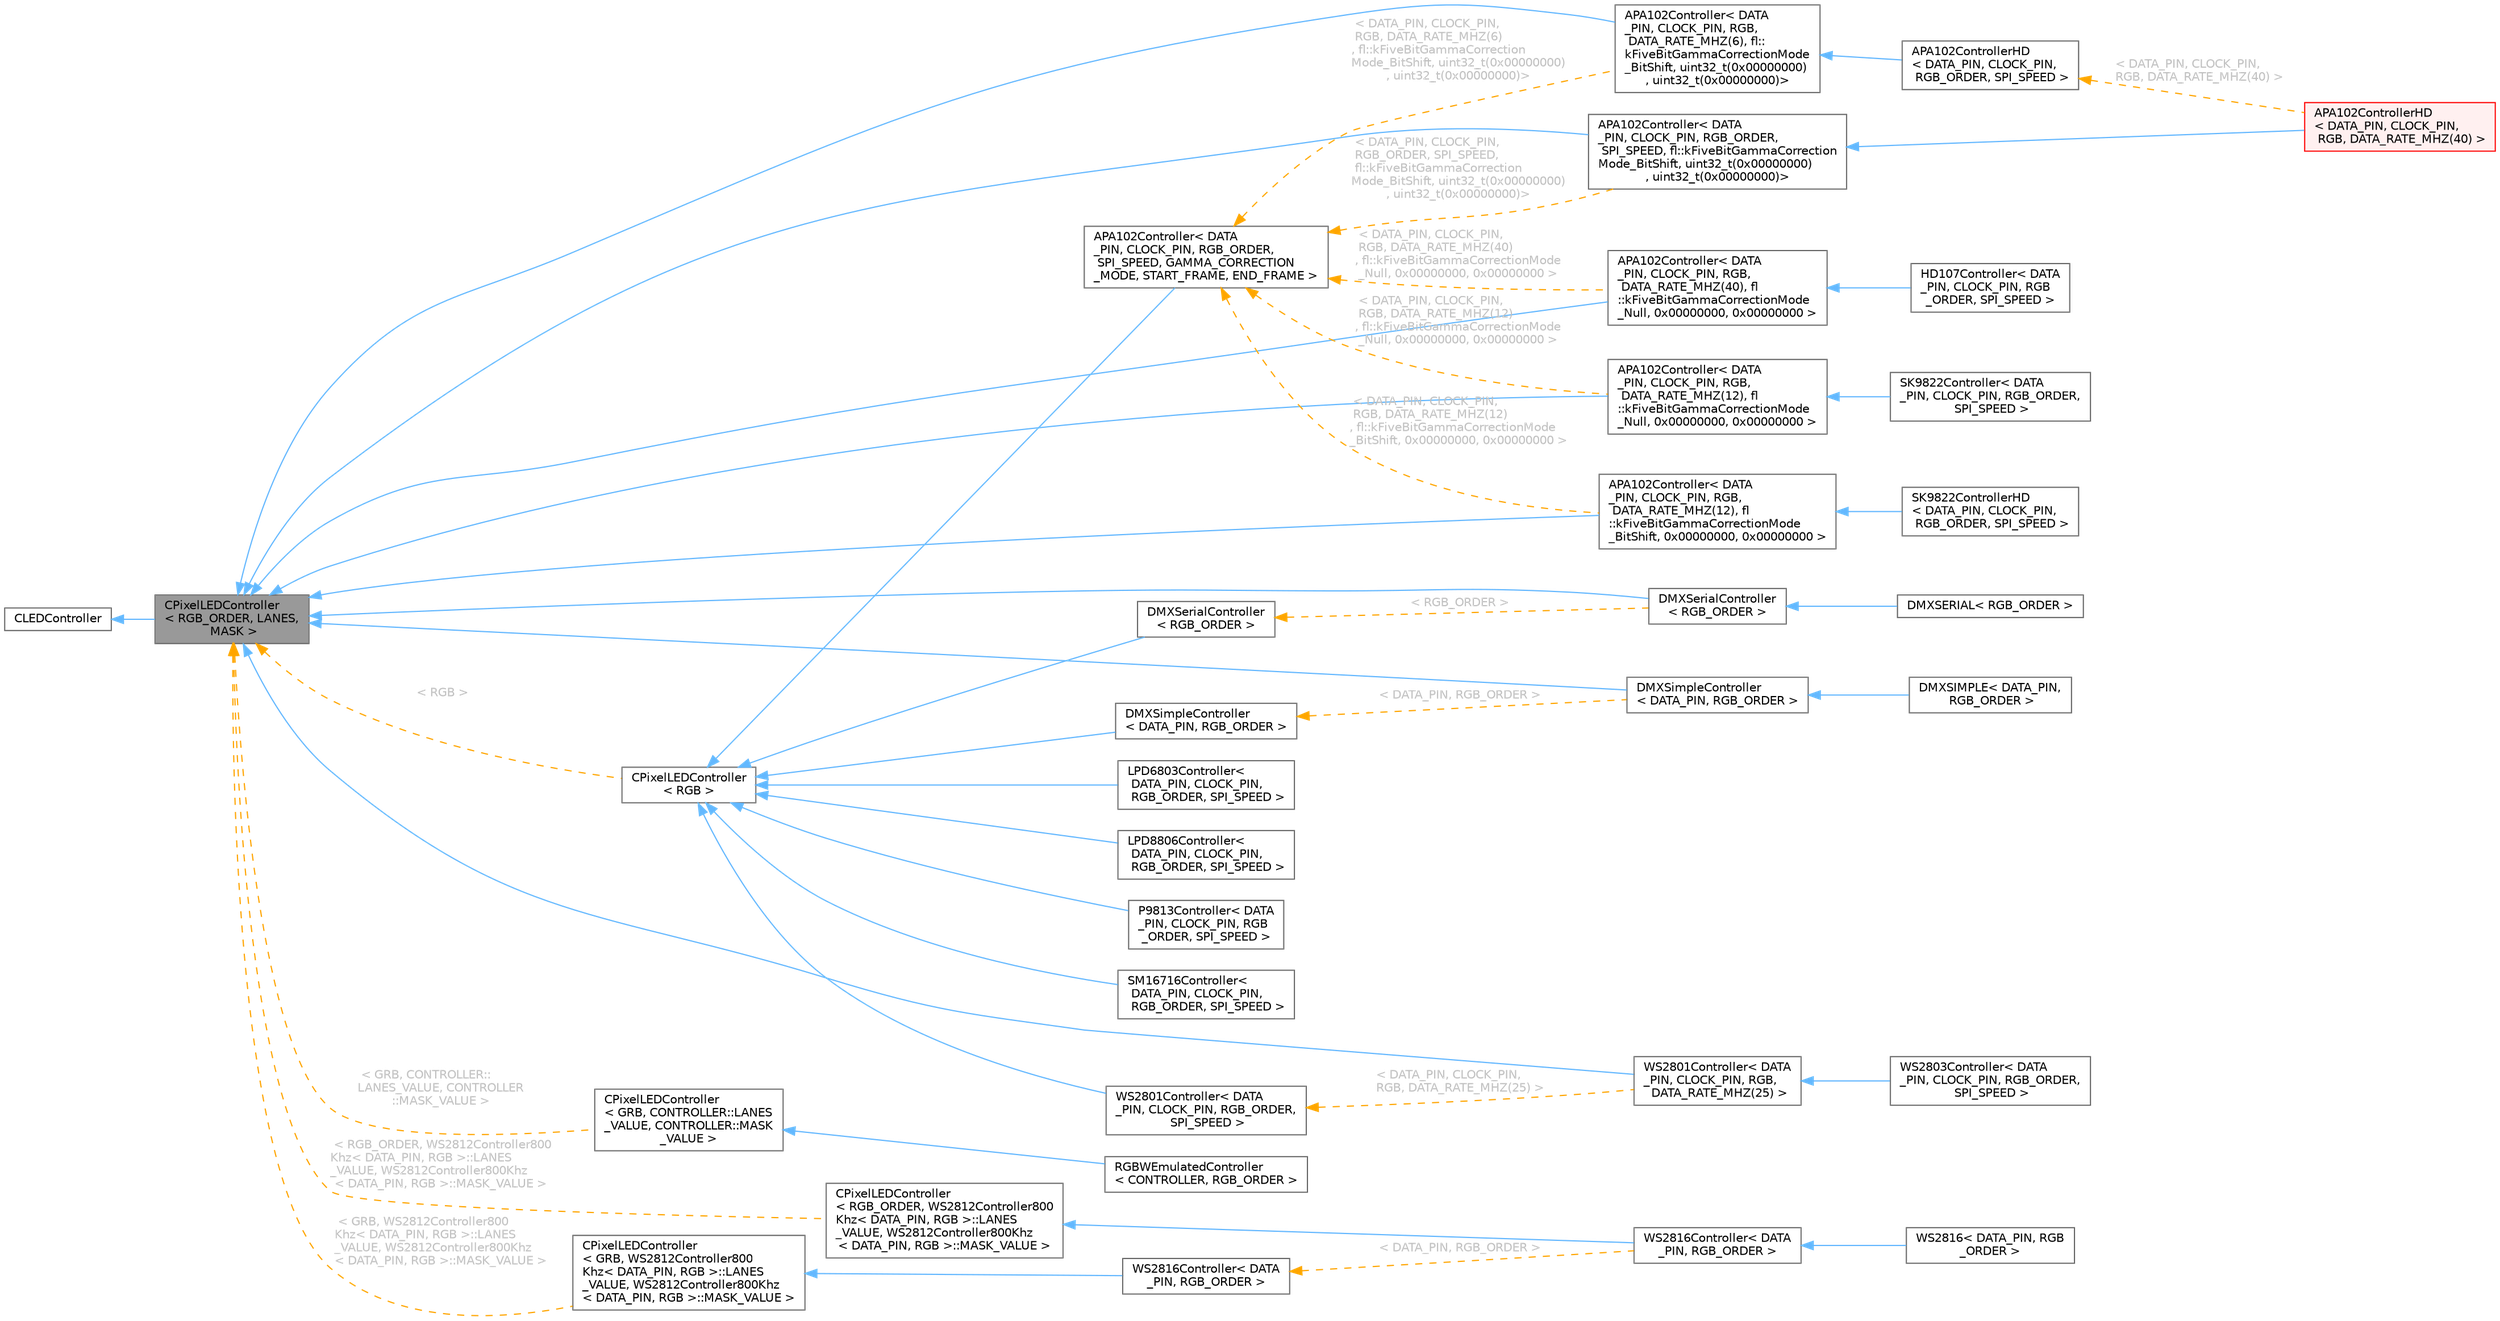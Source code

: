 digraph "CPixelLEDController&lt; RGB_ORDER, LANES, MASK &gt;"
{
 // LATEX_PDF_SIZE
  bgcolor="transparent";
  edge [fontname=Helvetica,fontsize=10,labelfontname=Helvetica,labelfontsize=10];
  node [fontname=Helvetica,fontsize=10,shape=box,height=0.2,width=0.4];
  rankdir="LR";
  Node1 [id="Node000001",label="CPixelLEDController\l\< RGB_ORDER, LANES,\l MASK \>",height=0.2,width=0.4,color="gray40", fillcolor="grey60", style="filled", fontcolor="black",tooltip="Template extension of the CLEDController class."];
  Node2 -> Node1 [id="edge1_Node000001_Node000002",dir="back",color="steelblue1",style="solid",tooltip=" "];
  Node2 [id="Node000002",label="CLEDController",height=0.2,width=0.4,color="gray40", fillcolor="white", style="filled",URL="$d6/d2c/class_c_l_e_d_controller.html",tooltip="Base definition for an LED controller."];
  Node1 -> Node3 [id="edge2_Node000001_Node000003",dir="back",color="steelblue1",style="solid",tooltip=" "];
  Node3 [id="Node000003",label="APA102Controller\< DATA\l_PIN, CLOCK_PIN, RGB,\l DATA_RATE_MHZ(6), fl::\lkFiveBitGammaCorrectionMode\l_BitShift, uint32_t(0x00000000)\l, uint32_t(0x00000000)\>",height=0.2,width=0.4,color="gray40", fillcolor="white", style="filled",URL="$df/d0d/group___clocked_chipsets.html",tooltip=" "];
  Node3 -> Node4 [id="edge3_Node000003_Node000004",dir="back",color="steelblue1",style="solid",tooltip=" "];
  Node4 [id="Node000004",label="APA102ControllerHD\l\< DATA_PIN, CLOCK_PIN,\l RGB_ORDER, SPI_SPEED \>",height=0.2,width=0.4,color="gray40", fillcolor="white", style="filled",URL="$df/d0d/group___clocked_chipsets.html#d6/dc7/class_a_p_a102_controller_h_d",tooltip="APA102 high definition controller class."];
  Node4 -> Node5 [id="edge4_Node000004_Node000005",dir="back",color="orange",style="dashed",tooltip=" ",label=" \< DATA_PIN, CLOCK_PIN,\l RGB, DATA_RATE_MHZ(40) \>",fontcolor="grey" ];
  Node5 [id="Node000005",label="APA102ControllerHD\l\< DATA_PIN, CLOCK_PIN,\l RGB, DATA_RATE_MHZ(40) \>",height=0.2,width=0.4,color="red", fillcolor="#FFF0F0", style="filled",URL="$df/d0d/group___clocked_chipsets.html",tooltip=" "];
  Node1 -> Node7 [id="edge5_Node000001_Node000007",dir="back",color="steelblue1",style="solid",tooltip=" "];
  Node7 [id="Node000007",label="APA102Controller\< DATA\l_PIN, CLOCK_PIN, RGB,\l DATA_RATE_MHZ(40), fl\l::kFiveBitGammaCorrectionMode\l_Null, 0x00000000, 0x00000000 \>",height=0.2,width=0.4,color="gray40", fillcolor="white", style="filled",URL="$df/d0d/group___clocked_chipsets.html",tooltip=" "];
  Node7 -> Node8 [id="edge6_Node000007_Node000008",dir="back",color="steelblue1",style="solid",tooltip=" "];
  Node8 [id="Node000008",label="HD107Controller\< DATA\l_PIN, CLOCK_PIN, RGB\l_ORDER, SPI_SPEED \>",height=0.2,width=0.4,color="gray40", fillcolor="white", style="filled",URL="$df/d0d/group___clocked_chipsets.html#d9/d06/class_h_d107_controller",tooltip="HD107 is just the APA102 with a default 40Mhz clock rate."];
  Node1 -> Node9 [id="edge7_Node000001_Node000009",dir="back",color="steelblue1",style="solid",tooltip=" "];
  Node9 [id="Node000009",label="APA102Controller\< DATA\l_PIN, CLOCK_PIN, RGB_ORDER,\l SPI_SPEED, fl::kFiveBitGammaCorrection\lMode_BitShift, uint32_t(0x00000000)\l, uint32_t(0x00000000)\>",height=0.2,width=0.4,color="gray40", fillcolor="white", style="filled",URL="$df/d0d/group___clocked_chipsets.html",tooltip=" "];
  Node9 -> Node5 [id="edge8_Node000009_Node000005",dir="back",color="steelblue1",style="solid",tooltip=" "];
  Node1 -> Node10 [id="edge9_Node000001_Node000010",dir="back",color="steelblue1",style="solid",tooltip=" "];
  Node10 [id="Node000010",label="APA102Controller\< DATA\l_PIN, CLOCK_PIN, RGB,\l DATA_RATE_MHZ(12), fl\l::kFiveBitGammaCorrectionMode\l_Null, 0x00000000, 0x00000000 \>",height=0.2,width=0.4,color="gray40", fillcolor="white", style="filled",URL="$df/d0d/group___clocked_chipsets.html",tooltip=" "];
  Node10 -> Node11 [id="edge10_Node000010_Node000011",dir="back",color="steelblue1",style="solid",tooltip=" "];
  Node11 [id="Node000011",label="SK9822Controller\< DATA\l_PIN, CLOCK_PIN, RGB_ORDER,\l SPI_SPEED \>",height=0.2,width=0.4,color="gray40", fillcolor="white", style="filled",URL="$df/d0d/group___clocked_chipsets.html#d3/de0/class_s_k9822_controller",tooltip="SK9822 controller class."];
  Node1 -> Node12 [id="edge11_Node000001_Node000012",dir="back",color="steelblue1",style="solid",tooltip=" "];
  Node12 [id="Node000012",label="APA102Controller\< DATA\l_PIN, CLOCK_PIN, RGB,\l DATA_RATE_MHZ(12), fl\l::kFiveBitGammaCorrectionMode\l_BitShift, 0x00000000, 0x00000000 \>",height=0.2,width=0.4,color="gray40", fillcolor="white", style="filled",URL="$df/d0d/group___clocked_chipsets.html",tooltip=" "];
  Node12 -> Node13 [id="edge12_Node000012_Node000013",dir="back",color="steelblue1",style="solid",tooltip=" "];
  Node13 [id="Node000013",label="SK9822ControllerHD\l\< DATA_PIN, CLOCK_PIN,\l RGB_ORDER, SPI_SPEED \>",height=0.2,width=0.4,color="gray40", fillcolor="white", style="filled",URL="$df/d0d/group___clocked_chipsets.html#da/d45/class_s_k9822_controller_h_d",tooltip="SK9822 controller class."];
  Node1 -> Node14 [id="edge13_Node000001_Node000014",dir="back",color="steelblue1",style="solid",tooltip=" "];
  Node14 [id="Node000014",label="DMXSerialController\l\< RGB_ORDER \>",height=0.2,width=0.4,color="gray40", fillcolor="white", style="filled",URL="$d7/d6f/group___clockless_chipsets.html",tooltip=" "];
  Node14 -> Node15 [id="edge14_Node000014_Node000015",dir="back",color="steelblue1",style="solid",tooltip=" "];
  Node15 [id="Node000015",label="DMXSERIAL\< RGB_ORDER \>",height=0.2,width=0.4,color="gray40", fillcolor="white", style="filled",URL="$d7/d6f/group___clockless_chipsets.html#df/d73/class_d_m_x_s_e_r_i_a_l",tooltip="DMX512 based LED controller class, using the DMXSerial library."];
  Node1 -> Node16 [id="edge15_Node000001_Node000016",dir="back",color="steelblue1",style="solid",tooltip=" "];
  Node16 [id="Node000016",label="DMXSimpleController\l\< DATA_PIN, RGB_ORDER \>",height=0.2,width=0.4,color="gray40", fillcolor="white", style="filled",URL="$d7/d6f/group___clockless_chipsets.html",tooltip=" "];
  Node16 -> Node17 [id="edge16_Node000016_Node000017",dir="back",color="steelblue1",style="solid",tooltip=" "];
  Node17 [id="Node000017",label="DMXSIMPLE\< DATA_PIN,\l RGB_ORDER \>",height=0.2,width=0.4,color="gray40", fillcolor="white", style="filled",URL="$d7/d6f/group___clockless_chipsets.html#da/d31/class_d_m_x_s_i_m_p_l_e",tooltip="DMX512 based LED controller class, using the DmxSimple library."];
  Node1 -> Node18 [id="edge17_Node000001_Node000018",dir="back",color="steelblue1",style="solid",tooltip=" "];
  Node18 [id="Node000018",label="WS2801Controller\< DATA\l_PIN, CLOCK_PIN, RGB,\l DATA_RATE_MHZ(25) \>",height=0.2,width=0.4,color="gray40", fillcolor="white", style="filled",URL="$df/d0d/group___clocked_chipsets.html",tooltip=" "];
  Node18 -> Node19 [id="edge18_Node000018_Node000019",dir="back",color="steelblue1",style="solid",tooltip=" "];
  Node19 [id="Node000019",label="WS2803Controller\< DATA\l_PIN, CLOCK_PIN, RGB_ORDER,\l SPI_SPEED \>",height=0.2,width=0.4,color="gray40", fillcolor="white", style="filled",URL="$df/d0d/group___clocked_chipsets.html#dc/d28/class_w_s2803_controller",tooltip="WS2803 controller class."];
  Node1 -> Node20 [id="edge19_Node000001_Node000020",dir="back",color="orange",style="dashed",tooltip=" ",label=" \< RGB \>",fontcolor="grey" ];
  Node20 [id="Node000020",label="CPixelLEDController\l\< RGB \>",height=0.2,width=0.4,color="gray40", fillcolor="white", style="filled",URL="$d0/dc9/class_c_pixel_l_e_d_controller.html",tooltip=" "];
  Node20 -> Node21 [id="edge20_Node000020_Node000021",dir="back",color="steelblue1",style="solid",tooltip=" "];
  Node21 [id="Node000021",label="APA102Controller\< DATA\l_PIN, CLOCK_PIN, RGB_ORDER,\l SPI_SPEED, GAMMA_CORRECTION\l_MODE, START_FRAME, END_FRAME \>",height=0.2,width=0.4,color="gray40", fillcolor="white", style="filled",URL="$df/d0d/group___clocked_chipsets.html#d4/d96/class_a_p_a102_controller",tooltip="APA102 controller class."];
  Node21 -> Node3 [id="edge21_Node000021_Node000003",dir="back",color="orange",style="dashed",tooltip=" ",label=" \< DATA_PIN, CLOCK_PIN,\l RGB, DATA_RATE_MHZ(6)\l, fl::kFiveBitGammaCorrection\lMode_BitShift, uint32_t(0x00000000)\l, uint32_t(0x00000000)\>",fontcolor="grey" ];
  Node21 -> Node7 [id="edge22_Node000021_Node000007",dir="back",color="orange",style="dashed",tooltip=" ",label=" \< DATA_PIN, CLOCK_PIN,\l RGB, DATA_RATE_MHZ(40)\l, fl::kFiveBitGammaCorrectionMode\l_Null, 0x00000000, 0x00000000 \>",fontcolor="grey" ];
  Node21 -> Node9 [id="edge23_Node000021_Node000009",dir="back",color="orange",style="dashed",tooltip=" ",label=" \< DATA_PIN, CLOCK_PIN,\l RGB_ORDER, SPI_SPEED,\l fl::kFiveBitGammaCorrection\lMode_BitShift, uint32_t(0x00000000)\l, uint32_t(0x00000000)\>",fontcolor="grey" ];
  Node21 -> Node10 [id="edge24_Node000021_Node000010",dir="back",color="orange",style="dashed",tooltip=" ",label=" \< DATA_PIN, CLOCK_PIN,\l RGB, DATA_RATE_MHZ(12)\l, fl::kFiveBitGammaCorrectionMode\l_Null, 0x00000000, 0x00000000 \>",fontcolor="grey" ];
  Node21 -> Node12 [id="edge25_Node000021_Node000012",dir="back",color="orange",style="dashed",tooltip=" ",label=" \< DATA_PIN, CLOCK_PIN,\l RGB, DATA_RATE_MHZ(12)\l, fl::kFiveBitGammaCorrectionMode\l_BitShift, 0x00000000, 0x00000000 \>",fontcolor="grey" ];
  Node20 -> Node22 [id="edge26_Node000020_Node000022",dir="back",color="steelblue1",style="solid",tooltip=" "];
  Node22 [id="Node000022",label="DMXSerialController\l\< RGB_ORDER \>",height=0.2,width=0.4,color="gray40", fillcolor="white", style="filled",URL="$d7/d6f/group___clockless_chipsets.html#d9/d0f/class_d_m_x_serial_controller",tooltip="DMX512 based LED controller class, using the DMXSerial library."];
  Node22 -> Node14 [id="edge27_Node000022_Node000014",dir="back",color="orange",style="dashed",tooltip=" ",label=" \< RGB_ORDER \>",fontcolor="grey" ];
  Node20 -> Node23 [id="edge28_Node000020_Node000023",dir="back",color="steelblue1",style="solid",tooltip=" "];
  Node23 [id="Node000023",label="DMXSimpleController\l\< DATA_PIN, RGB_ORDER \>",height=0.2,width=0.4,color="gray40", fillcolor="white", style="filled",URL="$d7/d6f/group___clockless_chipsets.html#d0/da7/class_d_m_x_simple_controller",tooltip="DMX512 based LED controller class, using the DmxSimple library."];
  Node23 -> Node16 [id="edge29_Node000023_Node000016",dir="back",color="orange",style="dashed",tooltip=" ",label=" \< DATA_PIN, RGB_ORDER \>",fontcolor="grey" ];
  Node20 -> Node24 [id="edge30_Node000020_Node000024",dir="back",color="steelblue1",style="solid",tooltip=" "];
  Node24 [id="Node000024",label="LPD6803Controller\<\l DATA_PIN, CLOCK_PIN,\l RGB_ORDER, SPI_SPEED \>",height=0.2,width=0.4,color="gray40", fillcolor="white", style="filled",URL="$df/d0d/group___clocked_chipsets.html#d0/d40/class_l_p_d6803_controller",tooltip="LPD6803 controller class (LPD1101)."];
  Node20 -> Node25 [id="edge31_Node000020_Node000025",dir="back",color="steelblue1",style="solid",tooltip=" "];
  Node25 [id="Node000025",label="LPD8806Controller\<\l DATA_PIN, CLOCK_PIN,\l RGB_ORDER, SPI_SPEED \>",height=0.2,width=0.4,color="gray40", fillcolor="white", style="filled",URL="$df/d0d/group___clocked_chipsets.html#dc/d33/class_l_p_d8806_controller",tooltip="LPD8806 controller class."];
  Node20 -> Node26 [id="edge32_Node000020_Node000026",dir="back",color="steelblue1",style="solid",tooltip=" "];
  Node26 [id="Node000026",label="P9813Controller\< DATA\l_PIN, CLOCK_PIN, RGB\l_ORDER, SPI_SPEED \>",height=0.2,width=0.4,color="gray40", fillcolor="white", style="filled",URL="$df/d0d/group___clocked_chipsets.html#d2/dd6/class_p9813_controller",tooltip="P9813 controller class."];
  Node20 -> Node27 [id="edge33_Node000020_Node000027",dir="back",color="steelblue1",style="solid",tooltip=" "];
  Node27 [id="Node000027",label="SM16716Controller\<\l DATA_PIN, CLOCK_PIN,\l RGB_ORDER, SPI_SPEED \>",height=0.2,width=0.4,color="gray40", fillcolor="white", style="filled",URL="$df/d0d/group___clocked_chipsets.html#d8/df9/class_s_m16716_controller",tooltip="SM16716 controller class."];
  Node20 -> Node28 [id="edge34_Node000020_Node000028",dir="back",color="steelblue1",style="solid",tooltip=" "];
  Node28 [id="Node000028",label="WS2801Controller\< DATA\l_PIN, CLOCK_PIN, RGB_ORDER,\l SPI_SPEED \>",height=0.2,width=0.4,color="gray40", fillcolor="white", style="filled",URL="$df/d0d/group___clocked_chipsets.html#d9/d95/class_w_s2801_controller",tooltip="WS2801 controller class."];
  Node28 -> Node18 [id="edge35_Node000028_Node000018",dir="back",color="orange",style="dashed",tooltip=" ",label=" \< DATA_PIN, CLOCK_PIN,\l RGB, DATA_RATE_MHZ(25) \>",fontcolor="grey" ];
  Node1 -> Node29 [id="edge36_Node000001_Node000029",dir="back",color="orange",style="dashed",tooltip=" ",label=" \< GRB, CONTROLLER::\lLANES_VALUE, CONTROLLER\l::MASK_VALUE \>",fontcolor="grey" ];
  Node29 [id="Node000029",label="CPixelLEDController\l\< GRB, CONTROLLER::LANES\l_VALUE, CONTROLLER::MASK\l_VALUE \>",height=0.2,width=0.4,color="gray40", fillcolor="white", style="filled",URL="$d0/dc9/class_c_pixel_l_e_d_controller.html",tooltip=" "];
  Node29 -> Node30 [id="edge37_Node000029_Node000030",dir="back",color="steelblue1",style="solid",tooltip=" "];
  Node30 [id="Node000030",label="RGBWEmulatedController\l\< CONTROLLER, RGB_ORDER \>",height=0.2,width=0.4,color="gray40", fillcolor="white", style="filled",URL="$d4/d28/group___chipsets.html#d5/d83/class_r_g_b_w_emulated_controller",tooltip=" "];
  Node1 -> Node31 [id="edge38_Node000001_Node000031",dir="back",color="orange",style="dashed",tooltip=" ",label=" \< RGB_ORDER, WS2812Controller800\lKhz\< DATA_PIN, RGB \>::LANES\l_VALUE, WS2812Controller800Khz\l\< DATA_PIN, RGB \>::MASK_VALUE \>",fontcolor="grey" ];
  Node31 [id="Node000031",label="CPixelLEDController\l\< RGB_ORDER, WS2812Controller800\lKhz\< DATA_PIN, RGB \>::LANES\l_VALUE, WS2812Controller800Khz\l\< DATA_PIN, RGB \>::MASK_VALUE \>",height=0.2,width=0.4,color="gray40", fillcolor="white", style="filled",URL="$d0/dc9/class_c_pixel_l_e_d_controller.html",tooltip=" "];
  Node31 -> Node32 [id="edge39_Node000031_Node000032",dir="back",color="steelblue1",style="solid",tooltip=" "];
  Node32 [id="Node000032",label="WS2816Controller\< DATA\l_PIN, RGB_ORDER \>",height=0.2,width=0.4,color="gray40", fillcolor="white", style="filled",URL="$d4/d28/group___chipsets.html",tooltip=" "];
  Node32 -> Node33 [id="edge40_Node000032_Node000033",dir="back",color="steelblue1",style="solid",tooltip=" "];
  Node33 [id="Node000033",label="WS2816\< DATA_PIN, RGB\l_ORDER \>",height=0.2,width=0.4,color="gray40", fillcolor="white", style="filled",URL="$d7/d6f/group___clockless_chipsets.html#dc/d9f/class_w_s2816",tooltip="WS2816 controller class."];
  Node1 -> Node34 [id="edge41_Node000001_Node000034",dir="back",color="orange",style="dashed",tooltip=" ",label=" \< GRB, WS2812Controller800\lKhz\< DATA_PIN, RGB \>::LANES\l_VALUE, WS2812Controller800Khz\l\< DATA_PIN, RGB \>::MASK_VALUE \>",fontcolor="grey" ];
  Node34 [id="Node000034",label="CPixelLEDController\l\< GRB, WS2812Controller800\lKhz\< DATA_PIN, RGB \>::LANES\l_VALUE, WS2812Controller800Khz\l\< DATA_PIN, RGB \>::MASK_VALUE \>",height=0.2,width=0.4,color="gray40", fillcolor="white", style="filled",URL="$d0/dc9/class_c_pixel_l_e_d_controller.html",tooltip=" "];
  Node34 -> Node35 [id="edge42_Node000034_Node000035",dir="back",color="steelblue1",style="solid",tooltip=" "];
  Node35 [id="Node000035",label="WS2816Controller\< DATA\l_PIN, RGB_ORDER \>",height=0.2,width=0.4,color="gray40", fillcolor="white", style="filled",URL="$d4/d28/group___chipsets.html#dd/dbc/class_w_s2816_controller",tooltip=" "];
  Node35 -> Node32 [id="edge43_Node000035_Node000032",dir="back",color="orange",style="dashed",tooltip=" ",label=" \< DATA_PIN, RGB_ORDER \>",fontcolor="grey" ];
}
